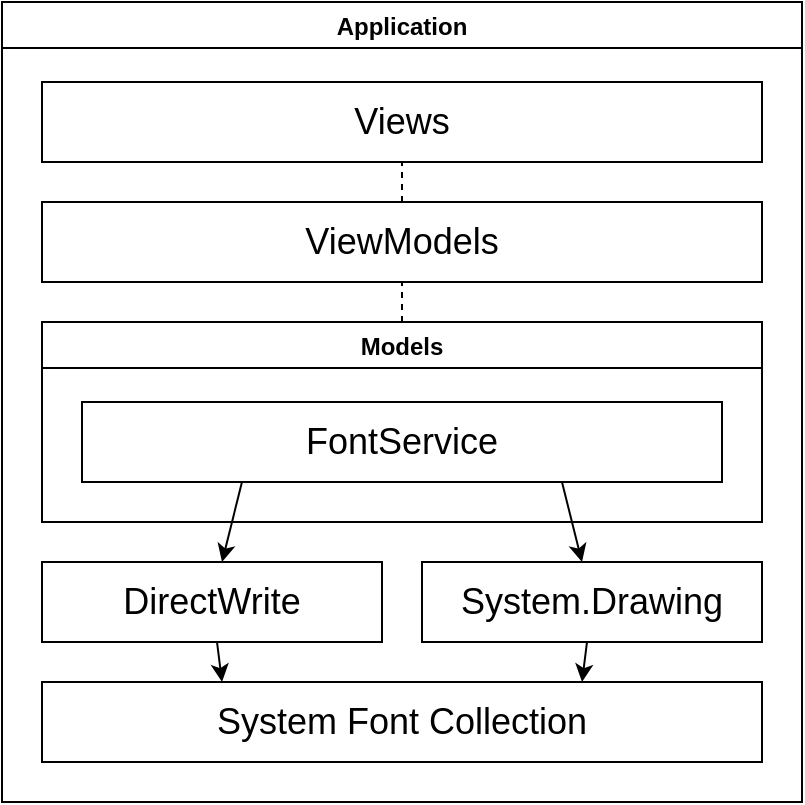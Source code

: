 <mxfile>
    <diagram id="_UL_HggESThi6Qo86t4a" name="Page-1">
        <mxGraphModel dx="1002" dy="563" grid="1" gridSize="10" guides="1" tooltips="1" connect="1" arrows="1" fold="1" page="1" pageScale="1" pageWidth="850" pageHeight="1100" math="0" shadow="0">
            <root>
                <mxCell id="0"/>
                <mxCell id="1" parent="0"/>
                <mxCell id="3" value="Application" style="swimlane;" vertex="1" parent="1">
                    <mxGeometry x="120" y="40" width="400" height="400" as="geometry"/>
                </mxCell>
                <mxCell id="4" value="Views" style="rounded=0;whiteSpace=wrap;html=1;fontSize=18;" vertex="1" parent="3">
                    <mxGeometry x="20" y="40" width="360" height="40" as="geometry"/>
                </mxCell>
                <mxCell id="5" value="ViewModels" style="rounded=0;whiteSpace=wrap;html=1;fontSize=18;" vertex="1" parent="3">
                    <mxGeometry x="20" y="100" width="360" height="40" as="geometry"/>
                </mxCell>
                <mxCell id="9" value="Models" style="swimlane;" vertex="1" parent="3">
                    <mxGeometry x="20" y="160" width="360" height="100" as="geometry"/>
                </mxCell>
                <mxCell id="11" value="FontService" style="rounded=0;whiteSpace=wrap;html=1;fontSize=18;" vertex="1" parent="9">
                    <mxGeometry x="20" y="40" width="320" height="40" as="geometry"/>
                </mxCell>
                <mxCell id="12" value="DirectWrite" style="rounded=0;whiteSpace=wrap;html=1;fontSize=18;" vertex="1" parent="3">
                    <mxGeometry x="20" y="280" width="170" height="40" as="geometry"/>
                </mxCell>
                <mxCell id="13" value="System.Drawing" style="rounded=0;whiteSpace=wrap;html=1;fontSize=18;" vertex="1" parent="3">
                    <mxGeometry x="210" y="280" width="170" height="40" as="geometry"/>
                </mxCell>
                <mxCell id="14" value="System Font Collection" style="rounded=0;whiteSpace=wrap;html=1;fontSize=18;" vertex="1" parent="3">
                    <mxGeometry x="20" y="340" width="360" height="40" as="geometry"/>
                </mxCell>
                <mxCell id="16" value="" style="endArrow=none;dashed=1;html=1;" edge="1" parent="3" source="5" target="4">
                    <mxGeometry width="50" height="50" relative="1" as="geometry">
                        <mxPoint x="450" y="210" as="sourcePoint"/>
                        <mxPoint x="500" y="160" as="targetPoint"/>
                    </mxGeometry>
                </mxCell>
                <mxCell id="17" value="" style="endArrow=none;dashed=1;html=1;" edge="1" parent="3" source="9" target="5">
                    <mxGeometry width="50" height="50" relative="1" as="geometry">
                        <mxPoint x="460" y="240" as="sourcePoint"/>
                        <mxPoint x="510" y="190" as="targetPoint"/>
                    </mxGeometry>
                </mxCell>
                <mxCell id="18" value="" style="endArrow=classic;html=1;exitX=0.75;exitY=1;exitDx=0;exitDy=0;" edge="1" parent="3" source="11" target="13">
                    <mxGeometry width="50" height="50" relative="1" as="geometry">
                        <mxPoint x="490" y="250" as="sourcePoint"/>
                        <mxPoint x="540" y="200" as="targetPoint"/>
                    </mxGeometry>
                </mxCell>
                <mxCell id="19" value="" style="endArrow=classic;html=1;exitX=0.25;exitY=1;exitDx=0;exitDy=0;" edge="1" parent="3" source="11" target="12">
                    <mxGeometry width="50" height="50" relative="1" as="geometry">
                        <mxPoint x="500" y="270" as="sourcePoint"/>
                        <mxPoint x="550" y="220" as="targetPoint"/>
                    </mxGeometry>
                </mxCell>
                <mxCell id="20" value="" style="endArrow=classic;html=1;entryX=0.75;entryY=0;entryDx=0;entryDy=0;" edge="1" parent="3" source="13" target="14">
                    <mxGeometry width="50" height="50" relative="1" as="geometry">
                        <mxPoint x="530" y="340" as="sourcePoint"/>
                        <mxPoint x="580" y="290" as="targetPoint"/>
                    </mxGeometry>
                </mxCell>
                <mxCell id="21" value="" style="endArrow=classic;html=1;entryX=0.25;entryY=0;entryDx=0;entryDy=0;" edge="1" parent="3" source="12" target="14">
                    <mxGeometry width="50" height="50" relative="1" as="geometry">
                        <mxPoint x="440" y="270" as="sourcePoint"/>
                        <mxPoint x="490" y="220" as="targetPoint"/>
                    </mxGeometry>
                </mxCell>
            </root>
        </mxGraphModel>
    </diagram>
</mxfile>